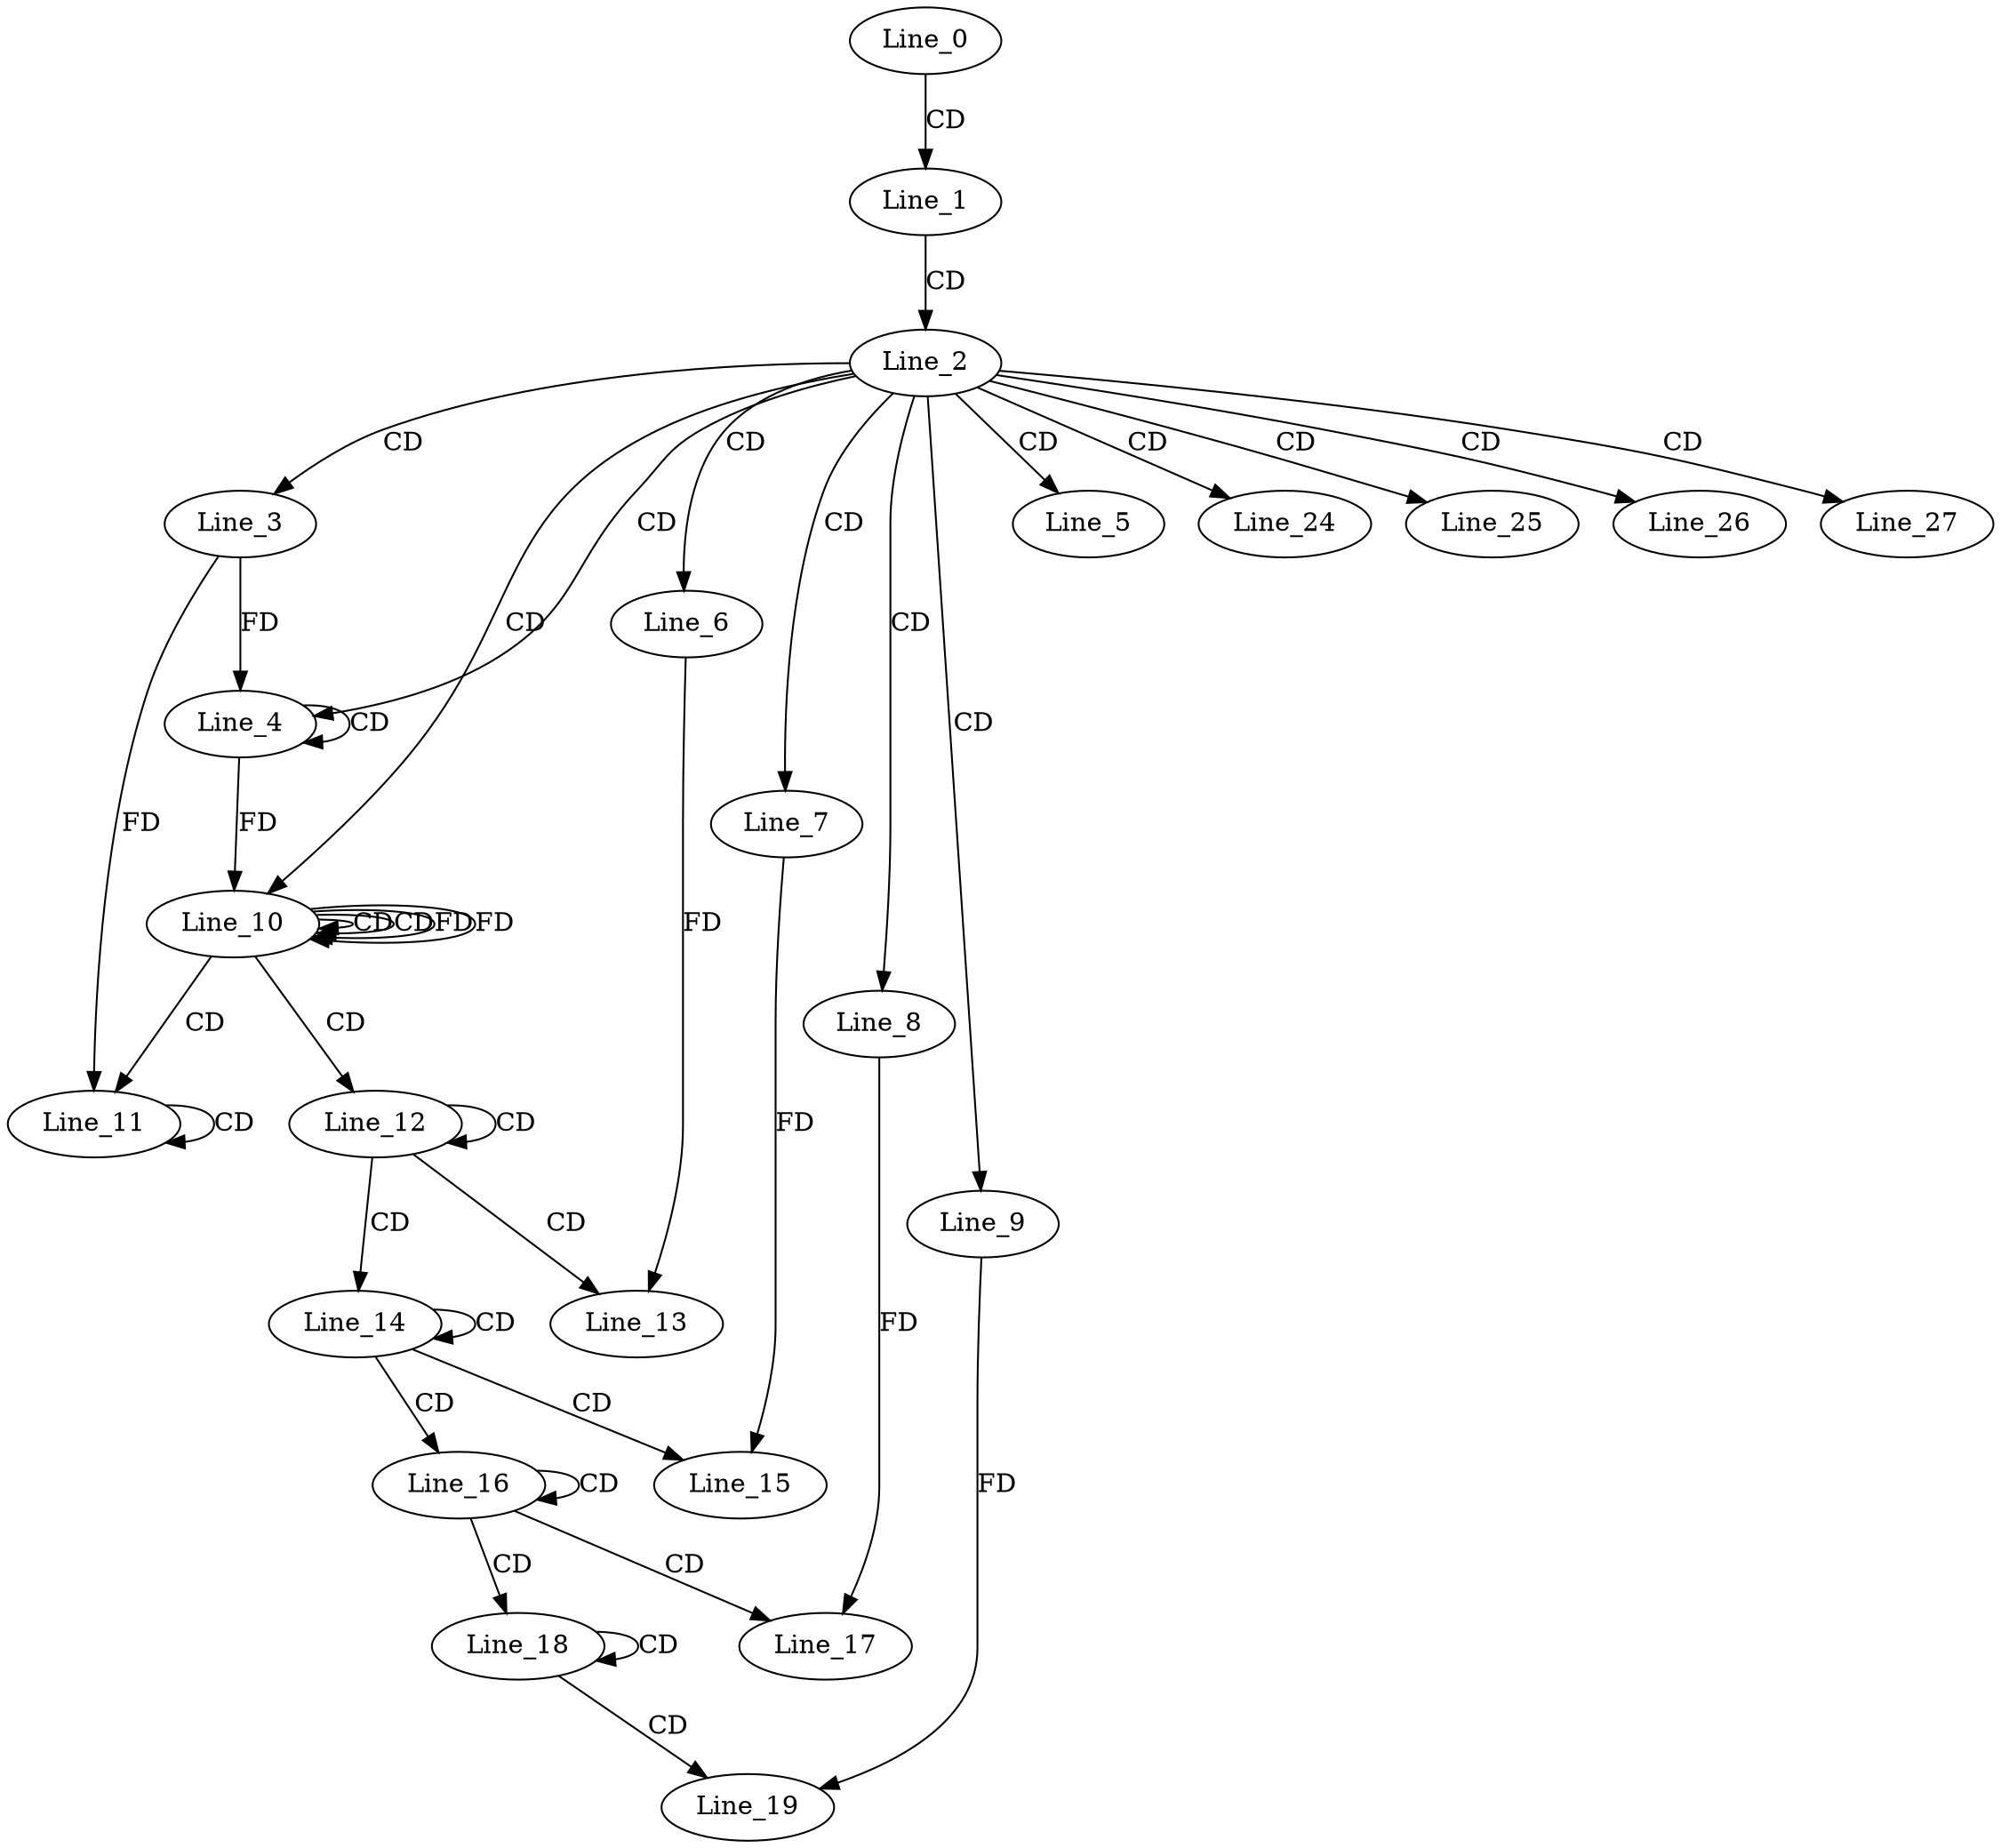 digraph G {
  Line_0;
  Line_1;
  Line_2;
  Line_3;
  Line_4;
  Line_4;
  Line_5;
  Line_6;
  Line_7;
  Line_8;
  Line_9;
  Line_10;
  Line_10;
  Line_10;
  Line_11;
  Line_11;
  Line_12;
  Line_12;
  Line_13;
  Line_14;
  Line_14;
  Line_15;
  Line_16;
  Line_16;
  Line_17;
  Line_18;
  Line_18;
  Line_19;
  Line_24;
  Line_25;
  Line_26;
  Line_27;
  Line_0 -> Line_1 [ label="CD" ];
  Line_1 -> Line_2 [ label="CD" ];
  Line_2 -> Line_3 [ label="CD" ];
  Line_2 -> Line_4 [ label="CD" ];
  Line_4 -> Line_4 [ label="CD" ];
  Line_3 -> Line_4 [ label="FD" ];
  Line_2 -> Line_5 [ label="CD" ];
  Line_2 -> Line_6 [ label="CD" ];
  Line_2 -> Line_7 [ label="CD" ];
  Line_2 -> Line_8 [ label="CD" ];
  Line_2 -> Line_9 [ label="CD" ];
  Line_2 -> Line_10 [ label="CD" ];
  Line_10 -> Line_10 [ label="CD" ];
  Line_4 -> Line_10 [ label="FD" ];
  Line_10 -> Line_10 [ label="CD" ];
  Line_10 -> Line_10 [ label="FD" ];
  Line_10 -> Line_11 [ label="CD" ];
  Line_11 -> Line_11 [ label="CD" ];
  Line_3 -> Line_11 [ label="FD" ];
  Line_10 -> Line_12 [ label="CD" ];
  Line_12 -> Line_12 [ label="CD" ];
  Line_12 -> Line_13 [ label="CD" ];
  Line_6 -> Line_13 [ label="FD" ];
  Line_12 -> Line_14 [ label="CD" ];
  Line_14 -> Line_14 [ label="CD" ];
  Line_14 -> Line_15 [ label="CD" ];
  Line_7 -> Line_15 [ label="FD" ];
  Line_14 -> Line_16 [ label="CD" ];
  Line_16 -> Line_16 [ label="CD" ];
  Line_16 -> Line_17 [ label="CD" ];
  Line_8 -> Line_17 [ label="FD" ];
  Line_16 -> Line_18 [ label="CD" ];
  Line_18 -> Line_18 [ label="CD" ];
  Line_18 -> Line_19 [ label="CD" ];
  Line_9 -> Line_19 [ label="FD" ];
  Line_2 -> Line_24 [ label="CD" ];
  Line_2 -> Line_25 [ label="CD" ];
  Line_2 -> Line_26 [ label="CD" ];
  Line_2 -> Line_27 [ label="CD" ];
  Line_10 -> Line_10 [ label="FD" ];
}
